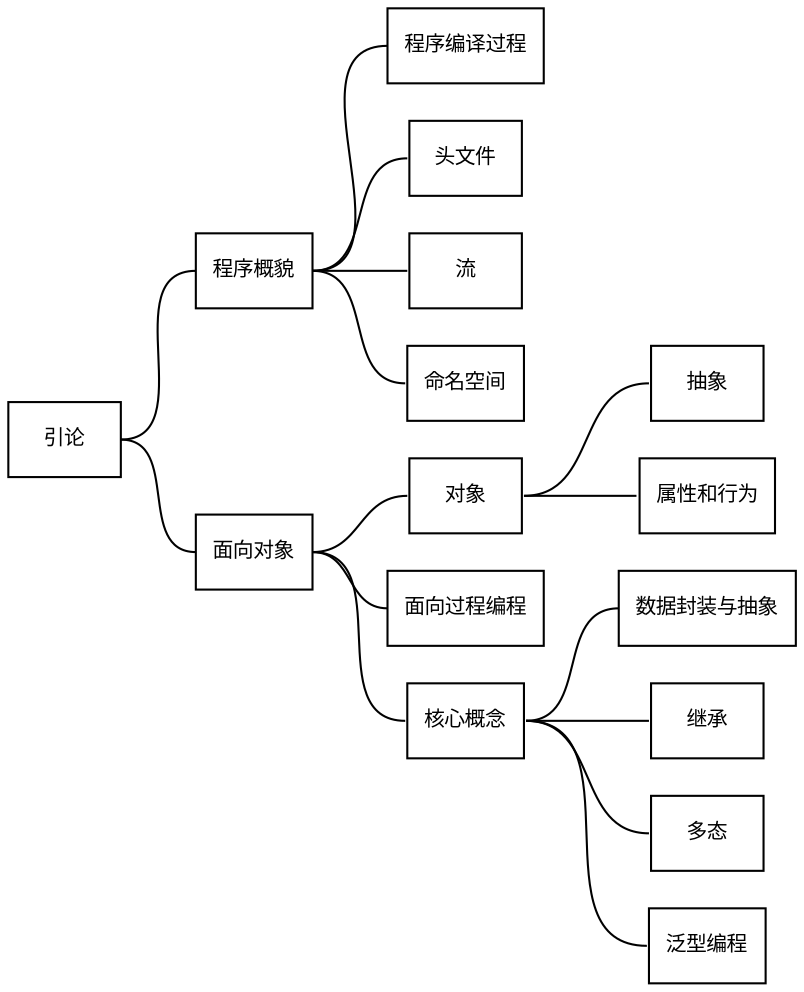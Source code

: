 graph g {
    fontname="Helvetica,Arial,sans-serif"
    node [fontname="Helvetica,Arial,sans-serif"]
    edge [fontname="Helvetica,Arial,sans-serif"]
    rankdir="LR"
    node [fontsize=10, shape=box, height=0.5]
    edge [arrowhead=none, weight=50,headport="w",tailport="e",constraint=true,weight=1000]
    "title" [ label = "引论" ]
    "subtitle1" [ label = "程序概貌" ]
    title -- subtitle1 
    "note1" [ label = "程序编译过程" ]
    subtitle1 -- note1
    "note2" [ label = "头文件" ]
    subtitle1 -- note2
    "note3" [ label = "流" ]
    subtitle1 -- note3
    "note4" [ label = "命名空间" ]
    subtitle1 -- note4
    "subtitle2" [ label = "面向对象" ]
    title -- subtitle2
    "note5" [ label = "对象" ]
    subtitle2 -- note5
    "note6" [ label = "抽象" ]
    note5 -- note6
    "note7" [ label = "属性和行为" ]
    note5 -- note7
    "note8" [ label = "面向过程编程" ]
    subtitle2 -- note8
    "note9" [ label = "核心概念" ]
    subtitle2 -- note9
    "note10" [ label = "数据封装与抽象" ]
    note9 -- note10
    "note11" [ label = "继承" ]
    note9 -- note11
    "note12" [ label = "多态" ]
    note9 -- note12
    "note13" [ label = "泛型编程" ]
    note9 -- note13
}